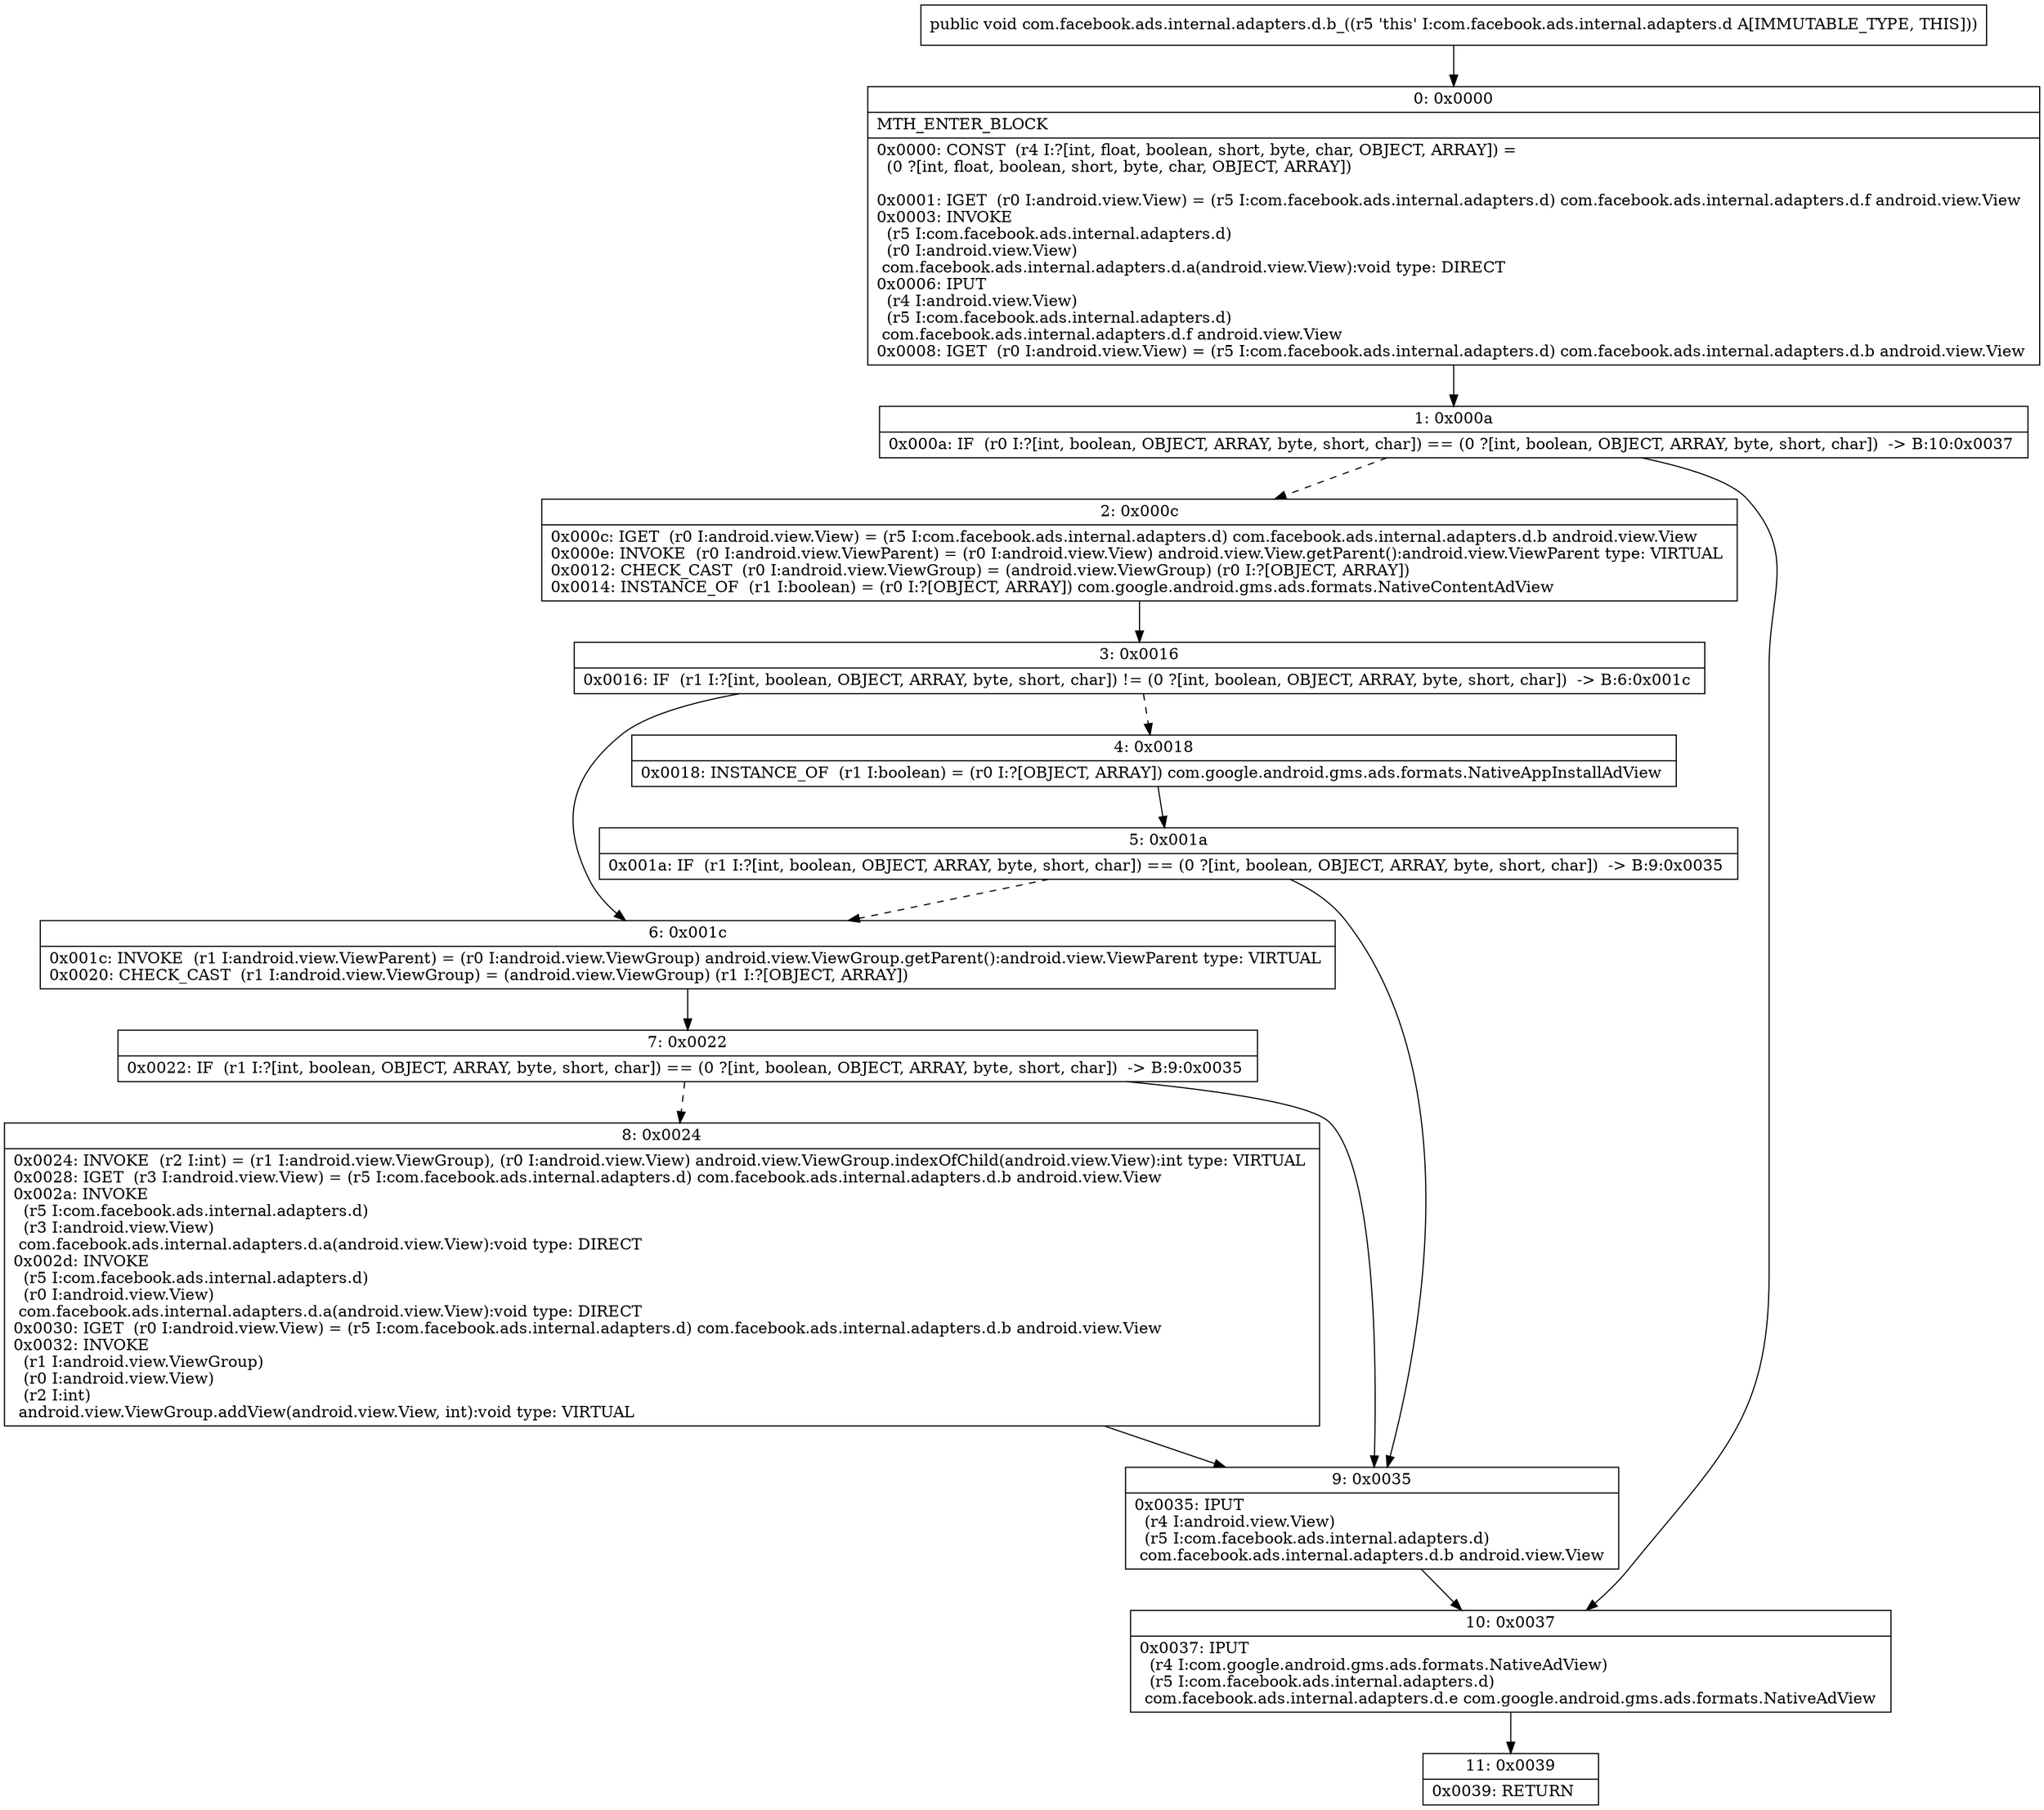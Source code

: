 digraph "CFG forcom.facebook.ads.internal.adapters.d.b_()V" {
Node_0 [shape=record,label="{0\:\ 0x0000|MTH_ENTER_BLOCK\l|0x0000: CONST  (r4 I:?[int, float, boolean, short, byte, char, OBJECT, ARRAY]) = \l  (0 ?[int, float, boolean, short, byte, char, OBJECT, ARRAY])\l \l0x0001: IGET  (r0 I:android.view.View) = (r5 I:com.facebook.ads.internal.adapters.d) com.facebook.ads.internal.adapters.d.f android.view.View \l0x0003: INVOKE  \l  (r5 I:com.facebook.ads.internal.adapters.d)\l  (r0 I:android.view.View)\l com.facebook.ads.internal.adapters.d.a(android.view.View):void type: DIRECT \l0x0006: IPUT  \l  (r4 I:android.view.View)\l  (r5 I:com.facebook.ads.internal.adapters.d)\l com.facebook.ads.internal.adapters.d.f android.view.View \l0x0008: IGET  (r0 I:android.view.View) = (r5 I:com.facebook.ads.internal.adapters.d) com.facebook.ads.internal.adapters.d.b android.view.View \l}"];
Node_1 [shape=record,label="{1\:\ 0x000a|0x000a: IF  (r0 I:?[int, boolean, OBJECT, ARRAY, byte, short, char]) == (0 ?[int, boolean, OBJECT, ARRAY, byte, short, char])  \-\> B:10:0x0037 \l}"];
Node_2 [shape=record,label="{2\:\ 0x000c|0x000c: IGET  (r0 I:android.view.View) = (r5 I:com.facebook.ads.internal.adapters.d) com.facebook.ads.internal.adapters.d.b android.view.View \l0x000e: INVOKE  (r0 I:android.view.ViewParent) = (r0 I:android.view.View) android.view.View.getParent():android.view.ViewParent type: VIRTUAL \l0x0012: CHECK_CAST  (r0 I:android.view.ViewGroup) = (android.view.ViewGroup) (r0 I:?[OBJECT, ARRAY]) \l0x0014: INSTANCE_OF  (r1 I:boolean) = (r0 I:?[OBJECT, ARRAY]) com.google.android.gms.ads.formats.NativeContentAdView \l}"];
Node_3 [shape=record,label="{3\:\ 0x0016|0x0016: IF  (r1 I:?[int, boolean, OBJECT, ARRAY, byte, short, char]) != (0 ?[int, boolean, OBJECT, ARRAY, byte, short, char])  \-\> B:6:0x001c \l}"];
Node_4 [shape=record,label="{4\:\ 0x0018|0x0018: INSTANCE_OF  (r1 I:boolean) = (r0 I:?[OBJECT, ARRAY]) com.google.android.gms.ads.formats.NativeAppInstallAdView \l}"];
Node_5 [shape=record,label="{5\:\ 0x001a|0x001a: IF  (r1 I:?[int, boolean, OBJECT, ARRAY, byte, short, char]) == (0 ?[int, boolean, OBJECT, ARRAY, byte, short, char])  \-\> B:9:0x0035 \l}"];
Node_6 [shape=record,label="{6\:\ 0x001c|0x001c: INVOKE  (r1 I:android.view.ViewParent) = (r0 I:android.view.ViewGroup) android.view.ViewGroup.getParent():android.view.ViewParent type: VIRTUAL \l0x0020: CHECK_CAST  (r1 I:android.view.ViewGroup) = (android.view.ViewGroup) (r1 I:?[OBJECT, ARRAY]) \l}"];
Node_7 [shape=record,label="{7\:\ 0x0022|0x0022: IF  (r1 I:?[int, boolean, OBJECT, ARRAY, byte, short, char]) == (0 ?[int, boolean, OBJECT, ARRAY, byte, short, char])  \-\> B:9:0x0035 \l}"];
Node_8 [shape=record,label="{8\:\ 0x0024|0x0024: INVOKE  (r2 I:int) = (r1 I:android.view.ViewGroup), (r0 I:android.view.View) android.view.ViewGroup.indexOfChild(android.view.View):int type: VIRTUAL \l0x0028: IGET  (r3 I:android.view.View) = (r5 I:com.facebook.ads.internal.adapters.d) com.facebook.ads.internal.adapters.d.b android.view.View \l0x002a: INVOKE  \l  (r5 I:com.facebook.ads.internal.adapters.d)\l  (r3 I:android.view.View)\l com.facebook.ads.internal.adapters.d.a(android.view.View):void type: DIRECT \l0x002d: INVOKE  \l  (r5 I:com.facebook.ads.internal.adapters.d)\l  (r0 I:android.view.View)\l com.facebook.ads.internal.adapters.d.a(android.view.View):void type: DIRECT \l0x0030: IGET  (r0 I:android.view.View) = (r5 I:com.facebook.ads.internal.adapters.d) com.facebook.ads.internal.adapters.d.b android.view.View \l0x0032: INVOKE  \l  (r1 I:android.view.ViewGroup)\l  (r0 I:android.view.View)\l  (r2 I:int)\l android.view.ViewGroup.addView(android.view.View, int):void type: VIRTUAL \l}"];
Node_9 [shape=record,label="{9\:\ 0x0035|0x0035: IPUT  \l  (r4 I:android.view.View)\l  (r5 I:com.facebook.ads.internal.adapters.d)\l com.facebook.ads.internal.adapters.d.b android.view.View \l}"];
Node_10 [shape=record,label="{10\:\ 0x0037|0x0037: IPUT  \l  (r4 I:com.google.android.gms.ads.formats.NativeAdView)\l  (r5 I:com.facebook.ads.internal.adapters.d)\l com.facebook.ads.internal.adapters.d.e com.google.android.gms.ads.formats.NativeAdView \l}"];
Node_11 [shape=record,label="{11\:\ 0x0039|0x0039: RETURN   \l}"];
MethodNode[shape=record,label="{public void com.facebook.ads.internal.adapters.d.b_((r5 'this' I:com.facebook.ads.internal.adapters.d A[IMMUTABLE_TYPE, THIS])) }"];
MethodNode -> Node_0;
Node_0 -> Node_1;
Node_1 -> Node_2[style=dashed];
Node_1 -> Node_10;
Node_2 -> Node_3;
Node_3 -> Node_4[style=dashed];
Node_3 -> Node_6;
Node_4 -> Node_5;
Node_5 -> Node_6[style=dashed];
Node_5 -> Node_9;
Node_6 -> Node_7;
Node_7 -> Node_8[style=dashed];
Node_7 -> Node_9;
Node_8 -> Node_9;
Node_9 -> Node_10;
Node_10 -> Node_11;
}

